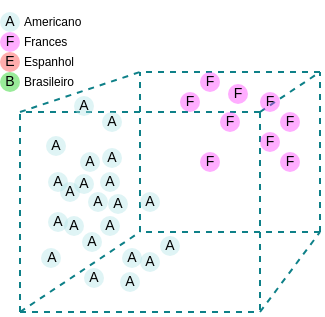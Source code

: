 <mxfile version="13.1.2" type="github">
  <diagram id="vIyfRkFqyBSCbGP6b9RL" name="Page-1">
    <mxGraphModel dx="347" dy="182" grid="1" gridSize="10" guides="1" tooltips="1" connect="1" arrows="1" fold="1" page="1" pageScale="1" pageWidth="827" pageHeight="1169" math="0" shadow="0">
      <root>
        <mxCell id="0" />
        <mxCell id="1" parent="0" />
        <mxCell id="5Xf0QpiWQxK2mgK0G_hX-1" value="" style="endArrow=none;dashed=1;html=1;jumpSize=11;fillColor=#b0e3e6;strokeColor=#0e8088;" parent="1" edge="1">
          <mxGeometry width="50" height="50" relative="1" as="geometry">
            <mxPoint x="390" y="260" as="sourcePoint" />
            <mxPoint x="390" y="160" as="targetPoint" />
          </mxGeometry>
        </mxCell>
        <mxCell id="5Xf0QpiWQxK2mgK0G_hX-2" value="" style="endArrow=none;dashed=1;html=1;jumpSize=11;fillColor=#b0e3e6;strokeColor=#0e8088;" parent="1" edge="1">
          <mxGeometry width="50" height="50" relative="1" as="geometry">
            <mxPoint x="390" y="260" as="sourcePoint" />
            <mxPoint x="510" y="260" as="targetPoint" />
          </mxGeometry>
        </mxCell>
        <mxCell id="5Xf0QpiWQxK2mgK0G_hX-3" value="" style="endArrow=none;dashed=1;html=1;jumpSize=11;fillColor=#b0e3e6;strokeColor=#0e8088;" parent="1" edge="1">
          <mxGeometry width="50" height="50" relative="1" as="geometry">
            <mxPoint x="390" y="260" as="sourcePoint" />
            <mxPoint x="450" y="220" as="targetPoint" />
          </mxGeometry>
        </mxCell>
        <mxCell id="5Xf0QpiWQxK2mgK0G_hX-5" value="" style="endArrow=none;dashed=1;html=1;jumpSize=11;jumpStyle=arc;fillColor=#b0e3e6;strokeColor=#0e8088;" parent="1" edge="1">
          <mxGeometry width="50" height="50" relative="1" as="geometry">
            <mxPoint x="510" y="160" as="sourcePoint" />
            <mxPoint x="510" y="260" as="targetPoint" />
          </mxGeometry>
        </mxCell>
        <mxCell id="5Xf0QpiWQxK2mgK0G_hX-6" value="" style="endArrow=none;dashed=1;html=1;jumpSize=11;fillColor=#b0e3e6;strokeColor=#0e8088;" parent="1" edge="1">
          <mxGeometry width="50" height="50" relative="1" as="geometry">
            <mxPoint x="510" y="160" as="sourcePoint" />
            <mxPoint x="390" y="160" as="targetPoint" />
          </mxGeometry>
        </mxCell>
        <mxCell id="5Xf0QpiWQxK2mgK0G_hX-7" value="" style="endArrow=none;dashed=1;html=1;jumpSize=11;fillColor=#b0e3e6;strokeColor=#0e8088;" parent="1" edge="1">
          <mxGeometry width="50" height="50" relative="1" as="geometry">
            <mxPoint x="390" y="160" as="sourcePoint" />
            <mxPoint x="450" y="140" as="targetPoint" />
          </mxGeometry>
        </mxCell>
        <mxCell id="5Xf0QpiWQxK2mgK0G_hX-8" value="" style="endArrow=none;dashed=1;html=1;jumpSize=11;fillColor=#b0e3e6;strokeColor=#0e8088;" parent="1" edge="1">
          <mxGeometry width="50" height="50" relative="1" as="geometry">
            <mxPoint x="450" y="220" as="sourcePoint" />
            <mxPoint x="450" y="140" as="targetPoint" />
          </mxGeometry>
        </mxCell>
        <mxCell id="5Xf0QpiWQxK2mgK0G_hX-9" value="" style="endArrow=none;dashed=1;html=1;jumpSize=11;fillColor=#b0e3e6;strokeColor=#0e8088;" parent="1" edge="1">
          <mxGeometry width="50" height="50" relative="1" as="geometry">
            <mxPoint x="540" y="140" as="sourcePoint" />
            <mxPoint x="450" y="140" as="targetPoint" />
          </mxGeometry>
        </mxCell>
        <mxCell id="5Xf0QpiWQxK2mgK0G_hX-10" value="" style="endArrow=none;dashed=1;html=1;jumpSize=11;fillColor=#b0e3e6;strokeColor=#0e8088;" parent="1" edge="1">
          <mxGeometry width="50" height="50" relative="1" as="geometry">
            <mxPoint x="510" y="160" as="sourcePoint" />
            <mxPoint x="540" y="140" as="targetPoint" />
          </mxGeometry>
        </mxCell>
        <mxCell id="5Xf0QpiWQxK2mgK0G_hX-11" value="" style="endArrow=none;dashed=1;html=1;jumpSize=11;fillColor=#b0e3e6;strokeColor=#0e8088;" parent="1" edge="1">
          <mxGeometry width="50" height="50" relative="1" as="geometry">
            <mxPoint x="540" y="220" as="sourcePoint" />
            <mxPoint x="450" y="220" as="targetPoint" />
          </mxGeometry>
        </mxCell>
        <mxCell id="5Xf0QpiWQxK2mgK0G_hX-12" value="" style="endArrow=none;dashed=1;html=1;jumpSize=11;fillColor=#b0e3e6;strokeColor=#0e8088;" parent="1" edge="1">
          <mxGeometry width="50" height="50" relative="1" as="geometry">
            <mxPoint x="540" y="220" as="sourcePoint" />
            <mxPoint x="540" y="140" as="targetPoint" />
          </mxGeometry>
        </mxCell>
        <mxCell id="5Xf0QpiWQxK2mgK0G_hX-13" value="" style="endArrow=none;dashed=1;html=1;jumpSize=11;fillColor=#b0e3e6;strokeColor=#0e8088;" parent="1" edge="1">
          <mxGeometry width="50" height="50" relative="1" as="geometry">
            <mxPoint x="510" y="260" as="sourcePoint" />
            <mxPoint x="540" y="220" as="targetPoint" />
          </mxGeometry>
        </mxCell>
        <mxCell id="5Xf0QpiWQxK2mgK0G_hX-16" value="&lt;p style=&quot;text-align: justify ; font-size: 7px&quot;&gt;A&lt;/p&gt;" style="ellipse;whiteSpace=wrap;html=1;aspect=fixed;fillColor=#b0e3e6;strokeColor=none;opacity=40;align=center;horizontal=1;" parent="1" vertex="1">
          <mxGeometry x="380" y="110" width="10" height="10" as="geometry" />
        </mxCell>
        <mxCell id="5Xf0QpiWQxK2mgK0G_hX-17" value="&lt;font style=&quot;font-size: 7px;&quot;&gt;F&lt;/font&gt;" style="ellipse;whiteSpace=wrap;html=1;aspect=fixed;fillColor=#FF33FF;strokeColor=none;opacity=40;horizontal=1;verticalAlign=middle;fontSize=7;" parent="1" vertex="1">
          <mxGeometry x="380" y="120" width="10" height="10" as="geometry" />
        </mxCell>
        <mxCell id="5Xf0QpiWQxK2mgK0G_hX-18" value="&lt;font style=&quot;font-size: 7px;&quot;&gt;E&lt;/font&gt;" style="ellipse;whiteSpace=wrap;html=1;aspect=fixed;fillColor=#FF3333;strokeColor=none;opacity=40;verticalAlign=middle;horizontal=1;fontSize=7;" parent="1" vertex="1">
          <mxGeometry x="380" y="130" width="10" height="10" as="geometry" />
        </mxCell>
        <mxCell id="5Xf0QpiWQxK2mgK0G_hX-19" value="B" style="ellipse;whiteSpace=wrap;html=1;aspect=fixed;fillColor=#00CC00;strokeColor=none;opacity=40;fontSize=7;" parent="1" vertex="1">
          <mxGeometry x="380" y="140" width="10" height="10" as="geometry" />
        </mxCell>
        <mxCell id="5Xf0QpiWQxK2mgK0G_hX-20" value="Americano" style="text;html=1;strokeColor=none;fillColor=none;align=left;verticalAlign=middle;whiteSpace=wrap;rounded=0;opacity=40;fontSize=6;" parent="1" vertex="1">
          <mxGeometry x="390" y="110" width="37" height="10" as="geometry" />
        </mxCell>
        <mxCell id="5Xf0QpiWQxK2mgK0G_hX-21" value="Frances" style="text;html=1;strokeColor=none;fillColor=none;align=left;verticalAlign=middle;whiteSpace=wrap;rounded=0;opacity=40;fontSize=6;" parent="1" vertex="1">
          <mxGeometry x="390" y="120" width="28" height="10" as="geometry" />
        </mxCell>
        <mxCell id="5Xf0QpiWQxK2mgK0G_hX-22" value="Espanhol" style="text;html=1;strokeColor=none;fillColor=none;align=left;verticalAlign=middle;whiteSpace=wrap;rounded=0;opacity=40;fontSize=6;" parent="1" vertex="1">
          <mxGeometry x="390" y="130" width="31" height="10" as="geometry" />
        </mxCell>
        <mxCell id="5Xf0QpiWQxK2mgK0G_hX-23" value="Brasileiro" style="text;html=1;strokeColor=none;fillColor=none;align=left;verticalAlign=middle;whiteSpace=wrap;rounded=0;opacity=40;fontSize=6;" parent="1" vertex="1">
          <mxGeometry x="390" y="140" width="40" height="10" as="geometry" />
        </mxCell>
        <mxCell id="u7fbEdpQ0vw_3mq9TT0k-1" value="&lt;p style=&quot;text-align: justify ; font-size: 7px&quot;&gt;A&lt;/p&gt;" style="ellipse;whiteSpace=wrap;html=1;aspect=fixed;fillColor=#b0e3e6;strokeColor=none;opacity=40;align=center;horizontal=1;" vertex="1" parent="1">
          <mxGeometry x="404" y="210" width="10" height="10" as="geometry" />
        </mxCell>
        <mxCell id="u7fbEdpQ0vw_3mq9TT0k-2" value="&lt;p style=&quot;text-align: justify ; font-size: 7px&quot;&gt;A&lt;/p&gt;" style="ellipse;whiteSpace=wrap;html=1;aspect=fixed;fillColor=#b0e3e6;strokeColor=none;opacity=40;align=center;horizontal=1;" vertex="1" parent="1">
          <mxGeometry x="404" y="190" width="10" height="10" as="geometry" />
        </mxCell>
        <mxCell id="u7fbEdpQ0vw_3mq9TT0k-3" value="&lt;p style=&quot;text-align: justify ; font-size: 7px&quot;&gt;A&lt;/p&gt;" style="ellipse;whiteSpace=wrap;html=1;aspect=fixed;fillColor=#b0e3e6;strokeColor=none;opacity=40;align=center;horizontal=1;" vertex="1" parent="1">
          <mxGeometry x="421" y="220" width="10" height="10" as="geometry" />
        </mxCell>
        <mxCell id="u7fbEdpQ0vw_3mq9TT0k-4" value="&lt;p style=&quot;text-align: justify ; font-size: 7px&quot;&gt;A&lt;/p&gt;" style="ellipse;whiteSpace=wrap;html=1;aspect=fixed;fillColor=#b0e3e6;strokeColor=none;opacity=40;align=center;horizontal=1;" vertex="1" parent="1">
          <mxGeometry x="420" y="180" width="10" height="10" as="geometry" />
        </mxCell>
        <mxCell id="u7fbEdpQ0vw_3mq9TT0k-5" value="&lt;p style=&quot;text-align: justify ; font-size: 7px&quot;&gt;A&lt;/p&gt;" style="ellipse;whiteSpace=wrap;html=1;aspect=fixed;fillColor=#b0e3e6;strokeColor=none;opacity=40;align=center;horizontal=1;" vertex="1" parent="1">
          <mxGeometry x="430" y="190" width="10" height="10" as="geometry" />
        </mxCell>
        <mxCell id="u7fbEdpQ0vw_3mq9TT0k-6" value="&lt;p style=&quot;text-align: justify ; font-size: 7px&quot;&gt;A&lt;/p&gt;" style="ellipse;whiteSpace=wrap;html=1;aspect=fixed;fillColor=#b0e3e6;strokeColor=none;opacity=40;align=center;horizontal=1;" vertex="1" parent="1">
          <mxGeometry x="450" y="200" width="10" height="10" as="geometry" />
        </mxCell>
        <mxCell id="u7fbEdpQ0vw_3mq9TT0k-7" value="&lt;p style=&quot;text-align: justify ; font-size: 7px&quot;&gt;A&lt;/p&gt;" style="ellipse;whiteSpace=wrap;html=1;aspect=fixed;fillColor=#b0e3e6;strokeColor=none;opacity=40;align=center;horizontal=1;" vertex="1" parent="1">
          <mxGeometry x="450" y="230" width="10" height="10" as="geometry" />
        </mxCell>
        <mxCell id="u7fbEdpQ0vw_3mq9TT0k-8" value="&lt;p style=&quot;text-align: justify ; font-size: 7px&quot;&gt;A&lt;/p&gt;" style="ellipse;whiteSpace=wrap;html=1;aspect=fixed;fillColor=#b0e3e6;strokeColor=none;opacity=40;align=center;horizontal=1;" vertex="1" parent="1">
          <mxGeometry x="431" y="160" width="10" height="10" as="geometry" />
        </mxCell>
        <mxCell id="u7fbEdpQ0vw_3mq9TT0k-9" value="&lt;font style=&quot;font-size: 7px;&quot;&gt;F&lt;/font&gt;" style="ellipse;whiteSpace=wrap;html=1;aspect=fixed;fillColor=#FF33FF;strokeColor=none;opacity=40;horizontal=1;verticalAlign=middle;fontSize=7;" vertex="1" parent="1">
          <mxGeometry x="520" y="160" width="10" height="10" as="geometry" />
        </mxCell>
        <mxCell id="u7fbEdpQ0vw_3mq9TT0k-10" value="&lt;font style=&quot;font-size: 7px;&quot;&gt;F&lt;/font&gt;" style="ellipse;whiteSpace=wrap;html=1;aspect=fixed;fillColor=#FF33FF;strokeColor=none;opacity=40;horizontal=1;verticalAlign=middle;fontSize=7;" vertex="1" parent="1">
          <mxGeometry x="510" y="170" width="10" height="10" as="geometry" />
        </mxCell>
        <mxCell id="u7fbEdpQ0vw_3mq9TT0k-11" value="&lt;font style=&quot;font-size: 7px;&quot;&gt;F&lt;/font&gt;" style="ellipse;whiteSpace=wrap;html=1;aspect=fixed;fillColor=#FF33FF;strokeColor=none;opacity=40;horizontal=1;verticalAlign=middle;fontSize=7;" vertex="1" parent="1">
          <mxGeometry x="520" y="180" width="10" height="10" as="geometry" />
        </mxCell>
        <mxCell id="u7fbEdpQ0vw_3mq9TT0k-12" value="&lt;font style=&quot;font-size: 7px;&quot;&gt;F&lt;/font&gt;" style="ellipse;whiteSpace=wrap;html=1;aspect=fixed;fillColor=#FF33FF;strokeColor=none;opacity=40;horizontal=1;verticalAlign=middle;fontSize=7;" vertex="1" parent="1">
          <mxGeometry x="510" y="150" width="10" height="10" as="geometry" />
        </mxCell>
        <mxCell id="u7fbEdpQ0vw_3mq9TT0k-15" value="&lt;font style=&quot;font-size: 7px;&quot;&gt;F&lt;/font&gt;" style="ellipse;whiteSpace=wrap;html=1;aspect=fixed;fillColor=#FF33FF;strokeColor=none;opacity=40;horizontal=1;verticalAlign=middle;fontSize=7;" vertex="1" parent="1">
          <mxGeometry x="490" y="160" width="10" height="10" as="geometry" />
        </mxCell>
        <mxCell id="u7fbEdpQ0vw_3mq9TT0k-16" value="&lt;font style=&quot;font-size: 7px;&quot;&gt;F&lt;/font&gt;" style="ellipse;whiteSpace=wrap;html=1;aspect=fixed;fillColor=#FF33FF;strokeColor=none;opacity=40;horizontal=1;verticalAlign=middle;fontSize=7;" vertex="1" parent="1">
          <mxGeometry x="480" y="140" width="10" height="10" as="geometry" />
        </mxCell>
        <mxCell id="u7fbEdpQ0vw_3mq9TT0k-17" value="&lt;font style=&quot;font-size: 7px;&quot;&gt;F&lt;/font&gt;" style="ellipse;whiteSpace=wrap;html=1;aspect=fixed;fillColor=#FF33FF;strokeColor=none;opacity=40;horizontal=1;verticalAlign=middle;fontSize=7;" vertex="1" parent="1">
          <mxGeometry x="470" y="150" width="10" height="10" as="geometry" />
        </mxCell>
        <mxCell id="u7fbEdpQ0vw_3mq9TT0k-18" value="&lt;font style=&quot;font-size: 7px;&quot;&gt;F&lt;/font&gt;" style="ellipse;whiteSpace=wrap;html=1;aspect=fixed;fillColor=#FF33FF;strokeColor=none;opacity=40;horizontal=1;verticalAlign=middle;fontSize=7;" vertex="1" parent="1">
          <mxGeometry x="494" y="146" width="10" height="10" as="geometry" />
        </mxCell>
        <mxCell id="u7fbEdpQ0vw_3mq9TT0k-19" value="&lt;font style=&quot;font-size: 7px;&quot;&gt;F&lt;/font&gt;" style="ellipse;whiteSpace=wrap;html=1;aspect=fixed;fillColor=#FF33FF;strokeColor=none;opacity=40;horizontal=1;verticalAlign=middle;fontSize=7;" vertex="1" parent="1">
          <mxGeometry x="480" y="180" width="10" height="10" as="geometry" />
        </mxCell>
        <mxCell id="u7fbEdpQ0vw_3mq9TT0k-20" value="&lt;p style=&quot;text-align: justify ; font-size: 7px&quot;&gt;A&lt;/p&gt;" style="ellipse;whiteSpace=wrap;html=1;aspect=fixed;fillColor=#b0e3e6;strokeColor=none;opacity=40;align=center;horizontal=1;" vertex="1" parent="1">
          <mxGeometry x="417" y="191" width="10" height="10" as="geometry" />
        </mxCell>
        <mxCell id="u7fbEdpQ0vw_3mq9TT0k-21" value="&lt;p style=&quot;text-align: justify ; font-size: 7px&quot;&gt;A&lt;/p&gt;" style="ellipse;whiteSpace=wrap;html=1;aspect=fixed;fillColor=#b0e3e6;strokeColor=none;opacity=40;align=center;horizontal=1;" vertex="1" parent="1">
          <mxGeometry x="410" y="195" width="10" height="10" as="geometry" />
        </mxCell>
        <mxCell id="u7fbEdpQ0vw_3mq9TT0k-22" value="&lt;p style=&quot;text-align: justify ; font-size: 7px&quot;&gt;A&lt;/p&gt;" style="ellipse;whiteSpace=wrap;html=1;aspect=fixed;fillColor=#b0e3e6;strokeColor=none;opacity=40;align=center;horizontal=1;" vertex="1" parent="1">
          <mxGeometry x="424" y="200" width="10" height="10" as="geometry" />
        </mxCell>
        <mxCell id="u7fbEdpQ0vw_3mq9TT0k-23" value="&lt;p style=&quot;text-align: justify ; font-size: 7px&quot;&gt;A&lt;/p&gt;" style="ellipse;whiteSpace=wrap;html=1;aspect=fixed;fillColor=#b0e3e6;strokeColor=none;opacity=40;align=center;horizontal=1;" vertex="1" parent="1">
          <mxGeometry x="431" y="178" width="10" height="10" as="geometry" />
        </mxCell>
        <mxCell id="u7fbEdpQ0vw_3mq9TT0k-24" value="&lt;p style=&quot;text-align: justify ; font-size: 7px&quot;&gt;A&lt;/p&gt;" style="ellipse;whiteSpace=wrap;html=1;aspect=fixed;fillColor=#b0e3e6;strokeColor=none;opacity=40;align=center;horizontal=1;" vertex="1" parent="1">
          <mxGeometry x="403" y="172" width="10" height="10" as="geometry" />
        </mxCell>
        <mxCell id="u7fbEdpQ0vw_3mq9TT0k-25" value="&lt;p style=&quot;text-align: justify ; font-size: 7px&quot;&gt;A&lt;/p&gt;" style="ellipse;whiteSpace=wrap;html=1;aspect=fixed;fillColor=#b0e3e6;strokeColor=none;opacity=40;align=center;horizontal=1;" vertex="1" parent="1">
          <mxGeometry x="417" y="152" width="10" height="10" as="geometry" />
        </mxCell>
        <mxCell id="u7fbEdpQ0vw_3mq9TT0k-26" value="&lt;p style=&quot;text-align: justify ; font-size: 7px&quot;&gt;A&lt;/p&gt;" style="ellipse;whiteSpace=wrap;html=1;aspect=fixed;fillColor=#b0e3e6;strokeColor=none;opacity=40;align=center;horizontal=1;" vertex="1" parent="1">
          <mxGeometry x="412" y="212" width="10" height="10" as="geometry" />
        </mxCell>
        <mxCell id="u7fbEdpQ0vw_3mq9TT0k-27" value="&lt;p style=&quot;text-align: justify ; font-size: 7px&quot;&gt;A&lt;/p&gt;" style="ellipse;whiteSpace=wrap;html=1;aspect=fixed;fillColor=#b0e3e6;strokeColor=none;opacity=40;align=center;horizontal=1;" vertex="1" parent="1">
          <mxGeometry x="422" y="238" width="10" height="10" as="geometry" />
        </mxCell>
        <mxCell id="u7fbEdpQ0vw_3mq9TT0k-28" value="&lt;p style=&quot;text-align: justify ; font-size: 7px&quot;&gt;A&lt;/p&gt;" style="ellipse;whiteSpace=wrap;html=1;aspect=fixed;fillColor=#b0e3e6;strokeColor=none;opacity=40;align=center;horizontal=1;" vertex="1" parent="1">
          <mxGeometry x="430" y="212" width="10" height="10" as="geometry" />
        </mxCell>
        <mxCell id="u7fbEdpQ0vw_3mq9TT0k-29" value="&lt;p style=&quot;text-align: justify ; font-size: 7px&quot;&gt;A&lt;/p&gt;" style="ellipse;whiteSpace=wrap;html=1;aspect=fixed;fillColor=#b0e3e6;strokeColor=none;opacity=40;align=center;horizontal=1;" vertex="1" parent="1">
          <mxGeometry x="434" y="201" width="10" height="10" as="geometry" />
        </mxCell>
        <mxCell id="u7fbEdpQ0vw_3mq9TT0k-30" value="&lt;p style=&quot;text-align: justify ; font-size: 7px&quot;&gt;A&lt;/p&gt;" style="ellipse;whiteSpace=wrap;html=1;aspect=fixed;fillColor=#b0e3e6;strokeColor=none;opacity=40;align=center;horizontal=1;" vertex="1" parent="1">
          <mxGeometry x="460" y="222" width="10" height="10" as="geometry" />
        </mxCell>
        <mxCell id="u7fbEdpQ0vw_3mq9TT0k-31" value="&lt;p style=&quot;text-align: justify ; font-size: 7px&quot;&gt;A&lt;/p&gt;" style="ellipse;whiteSpace=wrap;html=1;aspect=fixed;fillColor=#b0e3e6;strokeColor=none;opacity=40;align=center;horizontal=1;" vertex="1" parent="1">
          <mxGeometry x="441" y="228" width="10" height="10" as="geometry" />
        </mxCell>
        <mxCell id="u7fbEdpQ0vw_3mq9TT0k-32" value="&lt;p style=&quot;text-align: justify ; font-size: 7px&quot;&gt;A&lt;/p&gt;" style="ellipse;whiteSpace=wrap;html=1;aspect=fixed;fillColor=#b0e3e6;strokeColor=none;opacity=40;align=center;horizontal=1;" vertex="1" parent="1">
          <mxGeometry x="440" y="240" width="10" height="10" as="geometry" />
        </mxCell>
        <mxCell id="u7fbEdpQ0vw_3mq9TT0k-33" value="&lt;p style=&quot;text-align: justify ; font-size: 7px&quot;&gt;A&lt;/p&gt;" style="ellipse;whiteSpace=wrap;html=1;aspect=fixed;fillColor=#b0e3e6;strokeColor=none;opacity=40;align=center;horizontal=1;" vertex="1" parent="1">
          <mxGeometry x="400.5" y="228" width="10" height="10" as="geometry" />
        </mxCell>
      </root>
    </mxGraphModel>
  </diagram>
</mxfile>
